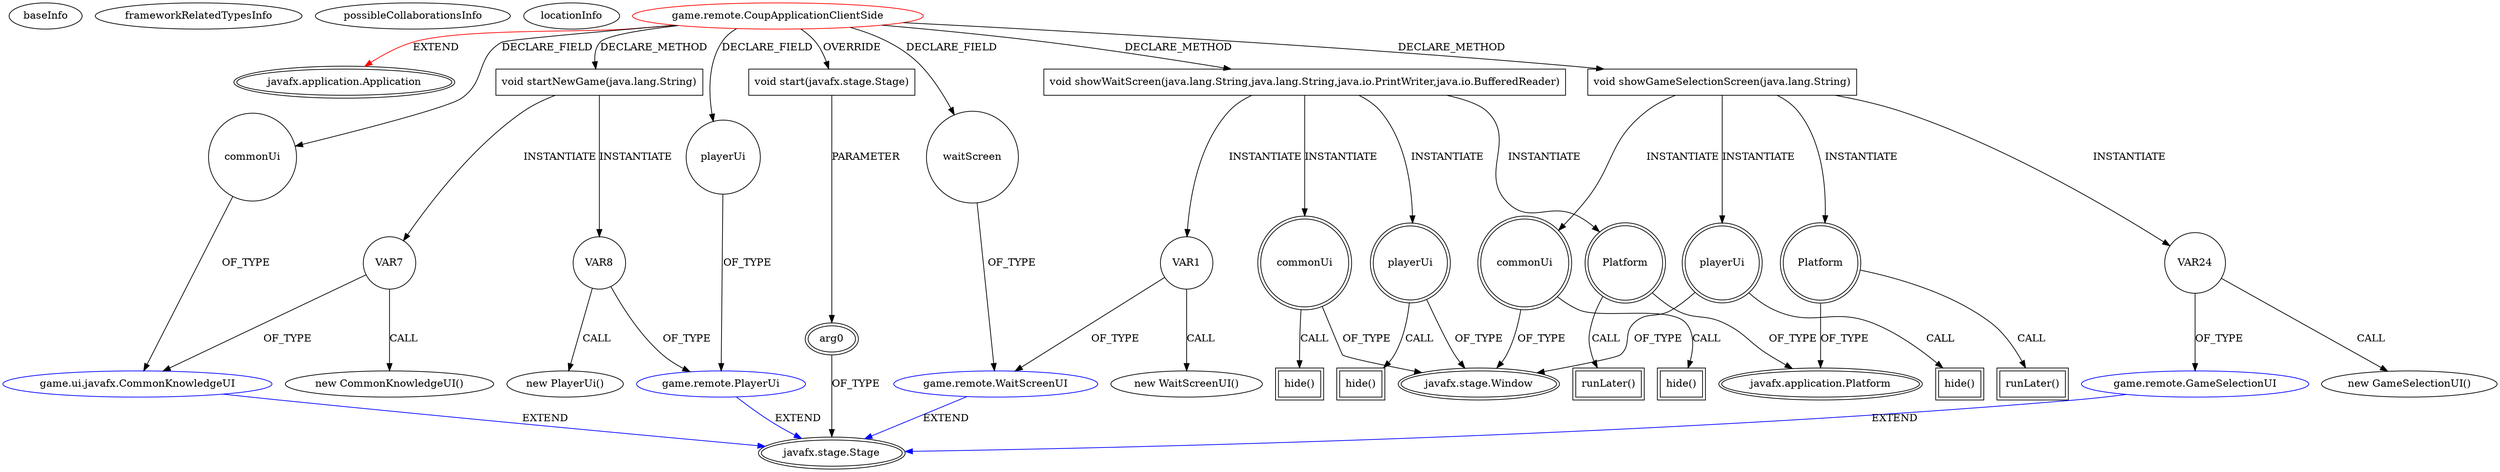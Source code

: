 digraph {
baseInfo[graphId=574,category="extension_graph",isAnonymous=false,possibleRelation=true]
frameworkRelatedTypesInfo[0="javafx.application.Application"]
possibleCollaborationsInfo[0="574~CLIENT_METHOD_DECLARATION-INSTANTIATION-~javafx.application.Application ~javafx.stage.Stage ~false~false",1="574~CLIENT_METHOD_DECLARATION-INSTANTIATION-FIELD_DECLARATION-~javafx.application.Application ~javafx.stage.Stage ~false~false"]
locationInfo[projectName="JCake-CoupGameProgram",filePath="/JCake-CoupGameProgram/CoupGameProgram-master/src/game/remote/CoupApplicationClientSide.java",contextSignature="CoupApplicationClientSide",graphId="574"]
0[label="game.remote.CoupApplicationClientSide",vertexType="ROOT_CLIENT_CLASS_DECLARATION",isFrameworkType=false,color=red]
1[label="javafx.application.Application",vertexType="FRAMEWORK_CLASS_TYPE",isFrameworkType=true,peripheries=2]
2[label="commonUi",vertexType="FIELD_DECLARATION",isFrameworkType=false,shape=circle]
3[label="game.ui.javafx.CommonKnowledgeUI",vertexType="REFERENCE_CLIENT_CLASS_DECLARATION",isFrameworkType=false,color=blue]
4[label="javafx.stage.Stage",vertexType="FRAMEWORK_CLASS_TYPE",isFrameworkType=true,peripheries=2]
5[label="playerUi",vertexType="FIELD_DECLARATION",isFrameworkType=false,shape=circle]
6[label="game.remote.PlayerUi",vertexType="REFERENCE_CLIENT_CLASS_DECLARATION",isFrameworkType=false,color=blue]
8[label="waitScreen",vertexType="FIELD_DECLARATION",isFrameworkType=false,shape=circle]
9[label="game.remote.WaitScreenUI",vertexType="REFERENCE_CLIENT_CLASS_DECLARATION",isFrameworkType=false,color=blue]
11[label="void start(javafx.stage.Stage)",vertexType="OVERRIDING_METHOD_DECLARATION",isFrameworkType=false,shape=box]
12[label="arg0",vertexType="PARAMETER_DECLARATION",isFrameworkType=true,peripheries=2]
14[label="void showWaitScreen(java.lang.String,java.lang.String,java.io.PrintWriter,java.io.BufferedReader)",vertexType="CLIENT_METHOD_DECLARATION",isFrameworkType=false,shape=box]
15[label="Platform",vertexType="VARIABLE_EXPRESION",isFrameworkType=true,peripheries=2,shape=circle]
17[label="javafx.application.Platform",vertexType="FRAMEWORK_CLASS_TYPE",isFrameworkType=true,peripheries=2]
16[label="runLater()",vertexType="INSIDE_CALL",isFrameworkType=true,peripheries=2,shape=box]
19[label="VAR1",vertexType="VARIABLE_EXPRESION",isFrameworkType=false,shape=circle]
18[label="new WaitScreenUI()",vertexType="CONSTRUCTOR_CALL",isFrameworkType=false]
21[label="commonUi",vertexType="VARIABLE_EXPRESION",isFrameworkType=true,peripheries=2,shape=circle]
23[label="javafx.stage.Window",vertexType="FRAMEWORK_CLASS_TYPE",isFrameworkType=true,peripheries=2]
22[label="hide()",vertexType="INSIDE_CALL",isFrameworkType=true,peripheries=2,shape=box]
24[label="playerUi",vertexType="VARIABLE_EXPRESION",isFrameworkType=true,peripheries=2,shape=circle]
25[label="hide()",vertexType="INSIDE_CALL",isFrameworkType=true,peripheries=2,shape=box]
37[label="void startNewGame(java.lang.String)",vertexType="CLIENT_METHOD_DECLARATION",isFrameworkType=false,shape=box]
39[label="VAR7",vertexType="VARIABLE_EXPRESION",isFrameworkType=false,shape=circle]
38[label="new CommonKnowledgeUI()",vertexType="CONSTRUCTOR_CALL",isFrameworkType=false]
42[label="VAR8",vertexType="VARIABLE_EXPRESION",isFrameworkType=false,shape=circle]
41[label="new PlayerUi()",vertexType="CONSTRUCTOR_CALL",isFrameworkType=false]
76[label="void showGameSelectionScreen(java.lang.String)",vertexType="CLIENT_METHOD_DECLARATION",isFrameworkType=false,shape=box]
77[label="Platform",vertexType="VARIABLE_EXPRESION",isFrameworkType=true,peripheries=2,shape=circle]
78[label="runLater()",vertexType="INSIDE_CALL",isFrameworkType=true,peripheries=2,shape=box]
81[label="VAR24",vertexType="VARIABLE_EXPRESION",isFrameworkType=false,shape=circle]
82[label="game.remote.GameSelectionUI",vertexType="REFERENCE_CLIENT_CLASS_DECLARATION",isFrameworkType=false,color=blue]
80[label="new GameSelectionUI()",vertexType="CONSTRUCTOR_CALL",isFrameworkType=false]
84[label="commonUi",vertexType="VARIABLE_EXPRESION",isFrameworkType=true,peripheries=2,shape=circle]
85[label="hide()",vertexType="INSIDE_CALL",isFrameworkType=true,peripheries=2,shape=box]
87[label="playerUi",vertexType="VARIABLE_EXPRESION",isFrameworkType=true,peripheries=2,shape=circle]
88[label="hide()",vertexType="INSIDE_CALL",isFrameworkType=true,peripheries=2,shape=box]
0->1[label="EXTEND",color=red]
0->2[label="DECLARE_FIELD"]
3->4[label="EXTEND",color=blue]
2->3[label="OF_TYPE"]
0->5[label="DECLARE_FIELD"]
6->4[label="EXTEND",color=blue]
5->6[label="OF_TYPE"]
0->8[label="DECLARE_FIELD"]
9->4[label="EXTEND",color=blue]
8->9[label="OF_TYPE"]
0->11[label="OVERRIDE"]
12->4[label="OF_TYPE"]
11->12[label="PARAMETER"]
0->14[label="DECLARE_METHOD"]
14->15[label="INSTANTIATE"]
15->17[label="OF_TYPE"]
15->16[label="CALL"]
14->19[label="INSTANTIATE"]
19->9[label="OF_TYPE"]
19->18[label="CALL"]
14->21[label="INSTANTIATE"]
21->23[label="OF_TYPE"]
21->22[label="CALL"]
14->24[label="INSTANTIATE"]
24->23[label="OF_TYPE"]
24->25[label="CALL"]
0->37[label="DECLARE_METHOD"]
37->39[label="INSTANTIATE"]
39->3[label="OF_TYPE"]
39->38[label="CALL"]
37->42[label="INSTANTIATE"]
42->6[label="OF_TYPE"]
42->41[label="CALL"]
0->76[label="DECLARE_METHOD"]
76->77[label="INSTANTIATE"]
77->17[label="OF_TYPE"]
77->78[label="CALL"]
76->81[label="INSTANTIATE"]
82->4[label="EXTEND",color=blue]
81->82[label="OF_TYPE"]
81->80[label="CALL"]
76->84[label="INSTANTIATE"]
84->23[label="OF_TYPE"]
84->85[label="CALL"]
76->87[label="INSTANTIATE"]
87->23[label="OF_TYPE"]
87->88[label="CALL"]
}
